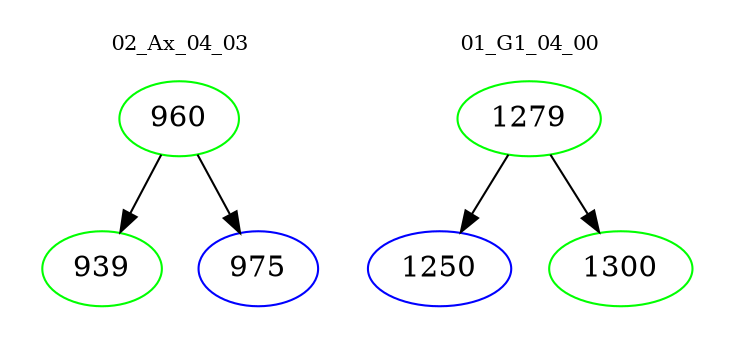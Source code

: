 digraph{
subgraph cluster_0 {
color = white
label = "02_Ax_04_03";
fontsize=10;
T0_960 [label="960", color="green"]
T0_960 -> T0_939 [color="black"]
T0_939 [label="939", color="green"]
T0_960 -> T0_975 [color="black"]
T0_975 [label="975", color="blue"]
}
subgraph cluster_1 {
color = white
label = "01_G1_04_00";
fontsize=10;
T1_1279 [label="1279", color="green"]
T1_1279 -> T1_1250 [color="black"]
T1_1250 [label="1250", color="blue"]
T1_1279 -> T1_1300 [color="black"]
T1_1300 [label="1300", color="green"]
}
}
